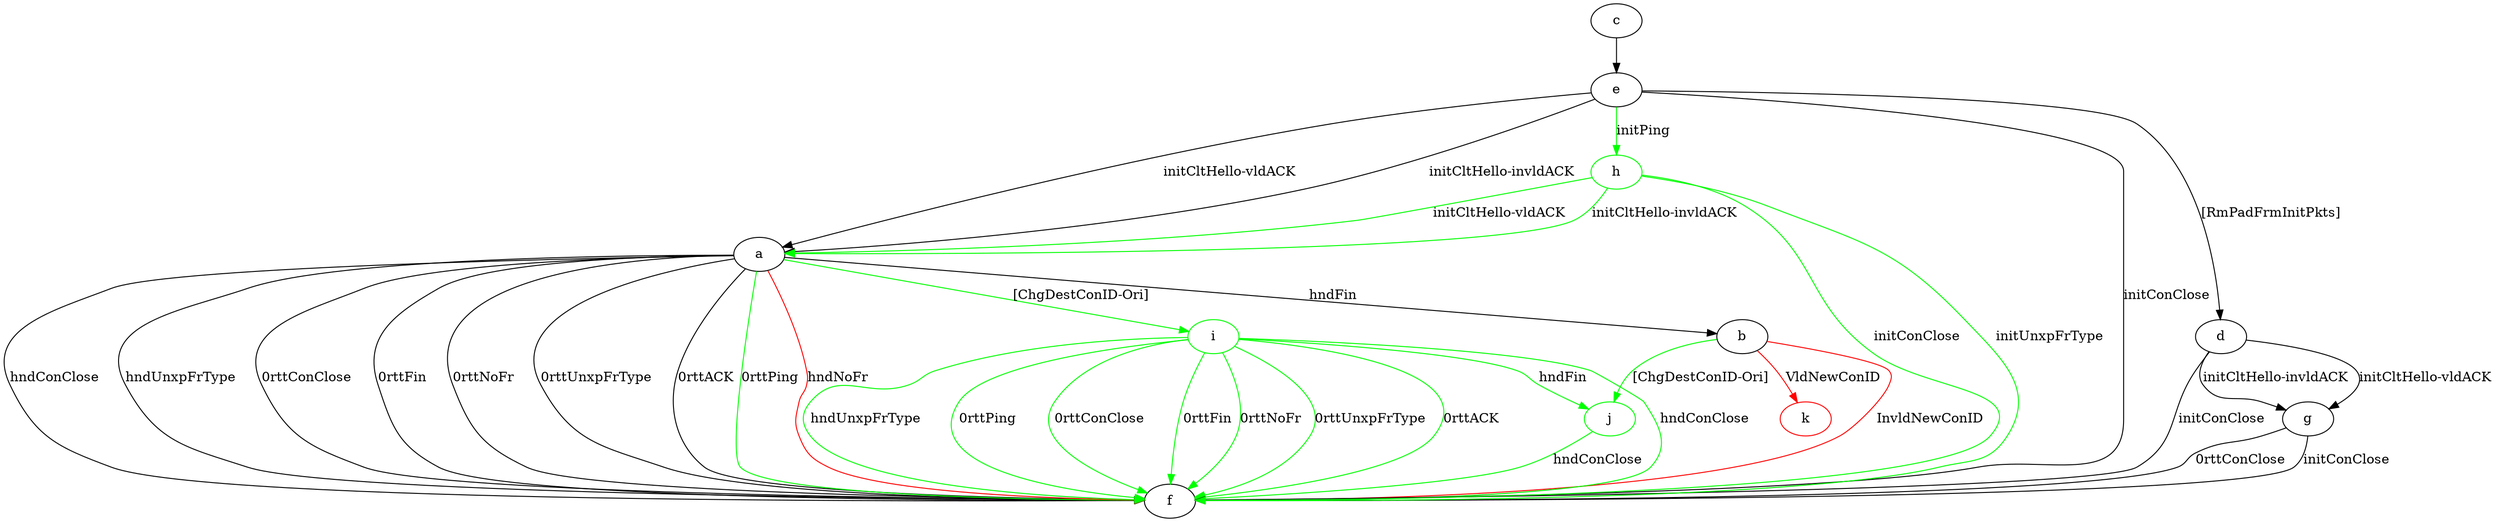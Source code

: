 digraph "" {
	a -> b	[key=0,
		label="hndFin "];
	a -> f	[key=0,
		label="hndConClose "];
	a -> f	[key=1,
		label="hndUnxpFrType "];
	a -> f	[key=2,
		label="0rttConClose "];
	a -> f	[key=3,
		label="0rttFin "];
	a -> f	[key=4,
		label="0rttNoFr "];
	a -> f	[key=5,
		label="0rttUnxpFrType "];
	a -> f	[key=6,
		label="0rttACK "];
	a -> f	[key=7,
		color=green,
		label="0rttPing "];
	a -> f	[key=8,
		color=red,
		label="hndNoFr "];
	i	[color=green];
	a -> i	[key=0,
		color=green,
		label="[ChgDestConID-Ori] "];
	b -> f	[key=0,
		color=red,
		label="InvldNewConID "];
	j	[color=green];
	b -> j	[key=0,
		color=green,
		label="[ChgDestConID-Ori] "];
	k	[color=red];
	b -> k	[key=0,
		color=red,
		label="VldNewConID "];
	c -> e	[key=0];
	d -> f	[key=0,
		label="initConClose "];
	d -> g	[key=0,
		label="initCltHello-vldACK "];
	d -> g	[key=1,
		label="initCltHello-invldACK "];
	e -> a	[key=0,
		label="initCltHello-vldACK "];
	e -> a	[key=1,
		label="initCltHello-invldACK "];
	e -> d	[key=0,
		label="[RmPadFrmInitPkts] "];
	e -> f	[key=0,
		label="initConClose "];
	h	[color=green];
	e -> h	[key=0,
		color=green,
		label="initPing "];
	g -> f	[key=0,
		label="initConClose "];
	g -> f	[key=1,
		label="0rttConClose "];
	h -> a	[key=0,
		color=green,
		label="initCltHello-vldACK "];
	h -> a	[key=1,
		color=green,
		label="initCltHello-invldACK "];
	h -> f	[key=0,
		color=green,
		label="initConClose "];
	h -> f	[key=1,
		color=green,
		label="initUnxpFrType "];
	i -> f	[key=0,
		color=green,
		label="hndConClose "];
	i -> f	[key=1,
		color=green,
		label="hndUnxpFrType "];
	i -> f	[key=2,
		color=green,
		label="0rttPing "];
	i -> f	[key=3,
		color=green,
		label="0rttConClose "];
	i -> f	[key=4,
		color=green,
		label="0rttFin "];
	i -> f	[key=5,
		color=green,
		label="0rttNoFr "];
	i -> f	[key=6,
		color=green,
		label="0rttUnxpFrType "];
	i -> f	[key=7,
		color=green,
		label="0rttACK "];
	i -> j	[key=0,
		color=green,
		label="hndFin "];
	j -> f	[key=0,
		color=green,
		label="hndConClose "];
}
